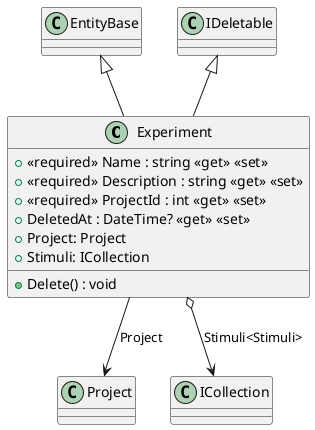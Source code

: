 @startuml
class Experiment {
    + <<required>> Name : string <<get>> <<set>>
    + <<required>> Description : string <<get>> <<set>>
    + <<required>> ProjectId : int <<get>> <<set>>
    + DeletedAt : DateTime? <<get>> <<set>>
    + Delete() : void
    + Project: Project
    + Stimuli: ICollection
}
EntityBase <|-- Experiment
IDeletable <|-- Experiment
Experiment --> Project : "Project"
Experiment o--> "ICollection" : "Stimuli<Stimuli>"
@enduml
